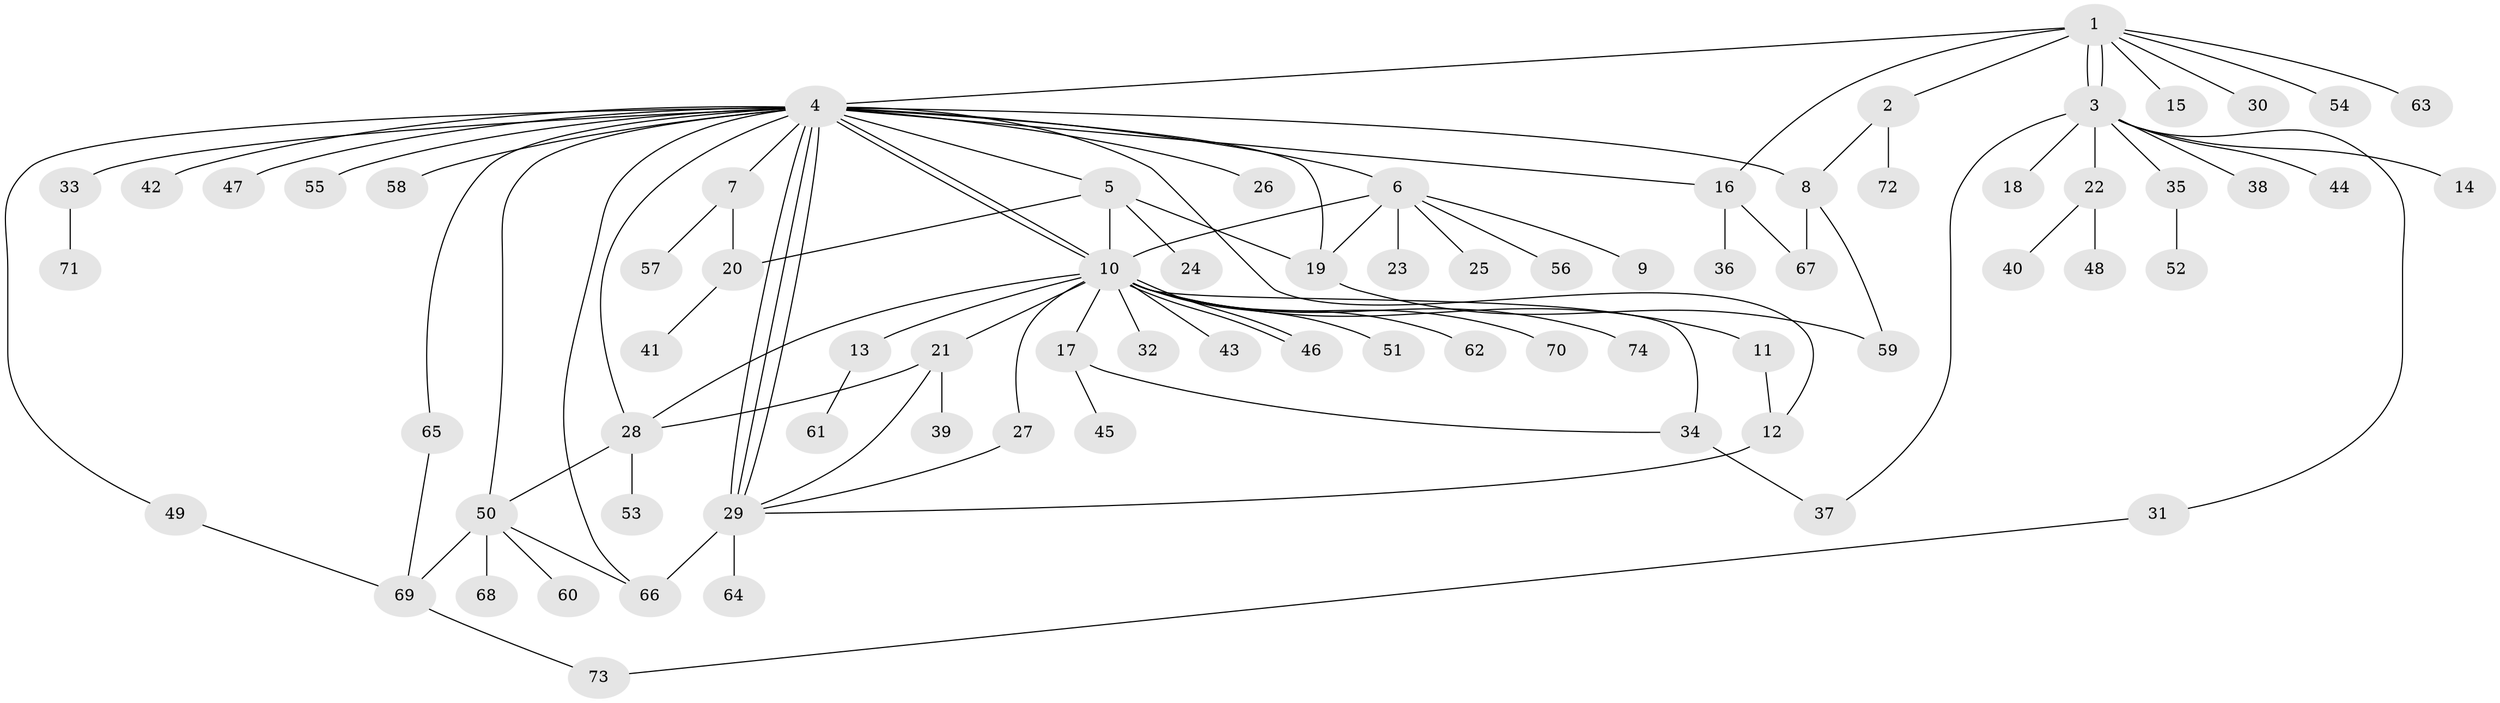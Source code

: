 // coarse degree distribution, {7: 0.02631578947368421, 2: 0.18421052631578946, 8: 0.02631578947368421, 14: 0.02631578947368421, 4: 0.13157894736842105, 6: 0.02631578947368421, 5: 0.05263157894736842, 1: 0.42105263157894735, 10: 0.02631578947368421, 3: 0.07894736842105263}
// Generated by graph-tools (version 1.1) at 2025/50/03/04/25 22:50:35]
// undirected, 74 vertices, 101 edges
graph export_dot {
  node [color=gray90,style=filled];
  1;
  2;
  3;
  4;
  5;
  6;
  7;
  8;
  9;
  10;
  11;
  12;
  13;
  14;
  15;
  16;
  17;
  18;
  19;
  20;
  21;
  22;
  23;
  24;
  25;
  26;
  27;
  28;
  29;
  30;
  31;
  32;
  33;
  34;
  35;
  36;
  37;
  38;
  39;
  40;
  41;
  42;
  43;
  44;
  45;
  46;
  47;
  48;
  49;
  50;
  51;
  52;
  53;
  54;
  55;
  56;
  57;
  58;
  59;
  60;
  61;
  62;
  63;
  64;
  65;
  66;
  67;
  68;
  69;
  70;
  71;
  72;
  73;
  74;
  1 -- 2;
  1 -- 3;
  1 -- 3;
  1 -- 4;
  1 -- 15;
  1 -- 16;
  1 -- 30;
  1 -- 54;
  1 -- 63;
  2 -- 8;
  2 -- 72;
  3 -- 14;
  3 -- 18;
  3 -- 22;
  3 -- 31;
  3 -- 35;
  3 -- 37;
  3 -- 38;
  3 -- 44;
  4 -- 5;
  4 -- 6;
  4 -- 7;
  4 -- 8;
  4 -- 10;
  4 -- 10;
  4 -- 12;
  4 -- 16;
  4 -- 19;
  4 -- 26;
  4 -- 28;
  4 -- 29;
  4 -- 29;
  4 -- 29;
  4 -- 33;
  4 -- 42;
  4 -- 47;
  4 -- 49;
  4 -- 50;
  4 -- 55;
  4 -- 58;
  4 -- 65;
  4 -- 66;
  5 -- 10;
  5 -- 19;
  5 -- 20;
  5 -- 24;
  6 -- 9;
  6 -- 10;
  6 -- 19;
  6 -- 23;
  6 -- 25;
  6 -- 56;
  7 -- 20;
  7 -- 57;
  8 -- 59;
  8 -- 67;
  10 -- 11;
  10 -- 13;
  10 -- 17;
  10 -- 21;
  10 -- 27;
  10 -- 28;
  10 -- 32;
  10 -- 34;
  10 -- 43;
  10 -- 46;
  10 -- 46;
  10 -- 51;
  10 -- 62;
  10 -- 70;
  10 -- 74;
  11 -- 12;
  12 -- 29;
  13 -- 61;
  16 -- 36;
  16 -- 67;
  17 -- 34;
  17 -- 45;
  19 -- 59;
  20 -- 41;
  21 -- 28;
  21 -- 29;
  21 -- 39;
  22 -- 40;
  22 -- 48;
  27 -- 29;
  28 -- 50;
  28 -- 53;
  29 -- 64;
  29 -- 66;
  31 -- 73;
  33 -- 71;
  34 -- 37;
  35 -- 52;
  49 -- 69;
  50 -- 60;
  50 -- 66;
  50 -- 68;
  50 -- 69;
  65 -- 69;
  69 -- 73;
}
